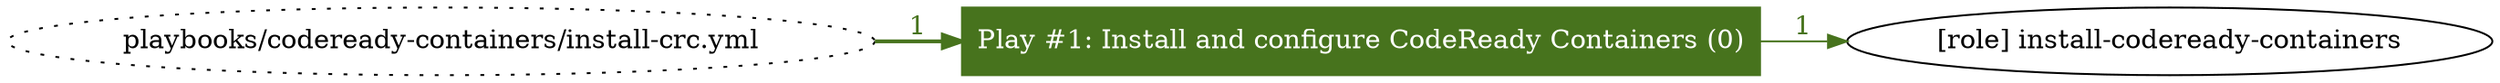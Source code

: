 digraph "playbooks/codeready-containers/install-crc.yml "{
	graph [concentrate=true ordering=in rankdir=LR ratio=fill]
	edge [esep=5 sep=10]
	"playbooks/codeready-containers/install-crc.yml" [id=root_node style=dotted]
	subgraph "[role] install-codeready-containers "{
		"[role] install-codeready-containers" [id="role_e63826e2-ecb5-4a17-bbba-4cc1443ee437"]
	}
	subgraph "Play #1: Install and configure CodeReady Containers (0) "{
		"Play #1: Install and configure CodeReady Containers (0)" [color="#47731d" fontcolor="#ffffff" id="play_87f02b1a-d1b4-4db3-b697-4c22eb0019d2" shape=box style=filled tooltip=""]
		"playbooks/codeready-containers/install-crc.yml" -> "Play #1: Install and configure CodeReady Containers (0)" [label=1 color="#47731d" fontcolor="#47731d" id="edge_b1cb9832-e570-419a-932f-c81ae717c512" style=bold]
		"Play #1: Install and configure CodeReady Containers (0)" -> "[role] install-codeready-containers" [label=1 color="#47731d" fontcolor="#47731d" id="edge_f5b4cc59-4690-48c3-84a8-8c6f38c52007"]
	}
}
